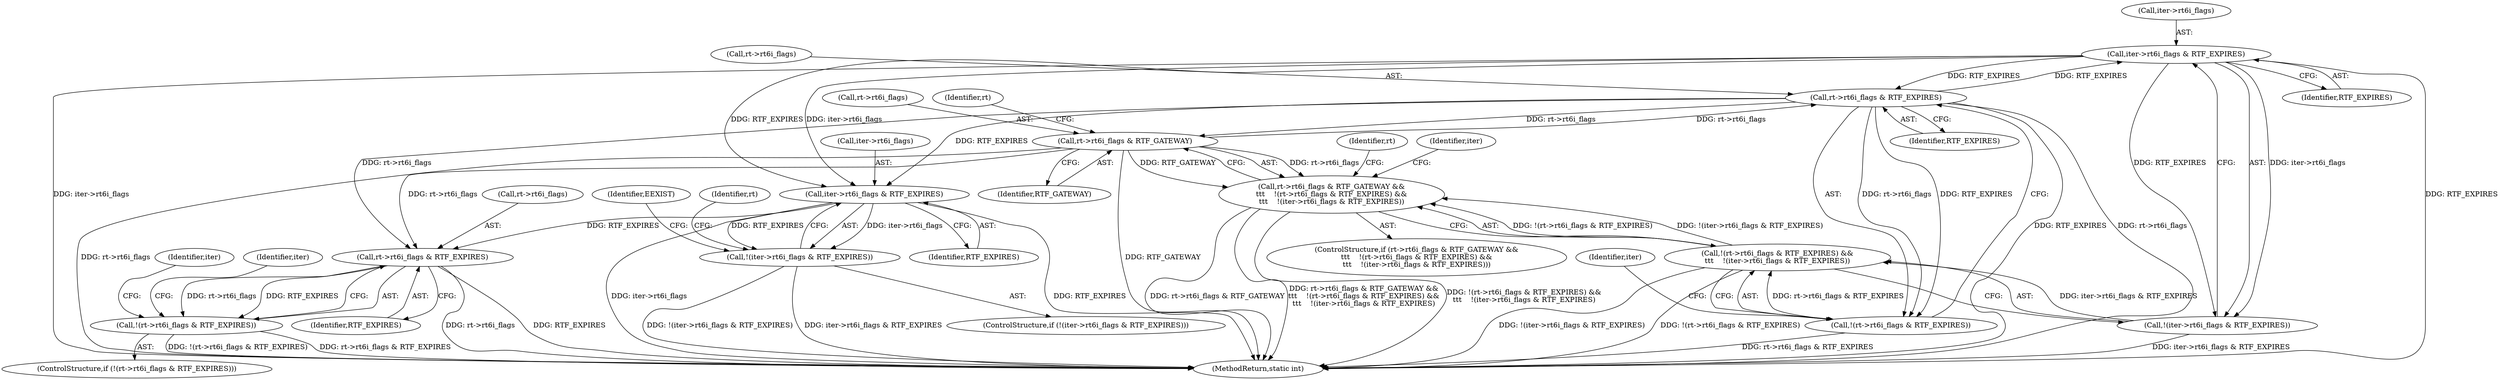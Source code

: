 digraph "1_linux_307f2fb95e9b96b3577916e73d92e104f8f26494@del" {
"1000287" [label="(Call,iter->rt6i_flags & RTF_EXPIRES)"];
"1000281" [label="(Call,rt->rt6i_flags & RTF_EXPIRES)"];
"1000274" [label="(Call,rt->rt6i_flags & RTF_GATEWAY)"];
"1000287" [label="(Call,iter->rt6i_flags & RTF_EXPIRES)"];
"1000244" [label="(Call,iter->rt6i_flags & RTF_EXPIRES)"];
"1000243" [label="(Call,!(iter->rt6i_flags & RTF_EXPIRES))"];
"1000254" [label="(Call,rt->rt6i_flags & RTF_EXPIRES)"];
"1000253" [label="(Call,!(rt->rt6i_flags & RTF_EXPIRES))"];
"1000273" [label="(Call,rt->rt6i_flags & RTF_GATEWAY &&\n\t\t\t    !(rt->rt6i_flags & RTF_EXPIRES) &&\n\t\t\t    !(iter->rt6i_flags & RTF_EXPIRES))"];
"1000280" [label="(Call,!(rt->rt6i_flags & RTF_EXPIRES))"];
"1000279" [label="(Call,!(rt->rt6i_flags & RTF_EXPIRES) &&\n\t\t\t    !(iter->rt6i_flags & RTF_EXPIRES))"];
"1000286" [label="(Call,!(iter->rt6i_flags & RTF_EXPIRES))"];
"1000242" [label="(ControlStructure,if (!(iter->rt6i_flags & RTF_EXPIRES)))"];
"1000248" [label="(Identifier,RTF_EXPIRES)"];
"1000275" [label="(Call,rt->rt6i_flags)"];
"1000272" [label="(ControlStructure,if (rt->rt6i_flags & RTF_GATEWAY &&\n\t\t\t    !(rt->rt6i_flags & RTF_EXPIRES) &&\n\t\t\t    !(iter->rt6i_flags & RTF_EXPIRES)))"];
"1000273" [label="(Call,rt->rt6i_flags & RTF_GATEWAY &&\n\t\t\t    !(rt->rt6i_flags & RTF_EXPIRES) &&\n\t\t\t    !(iter->rt6i_flags & RTF_EXPIRES))"];
"1000253" [label="(Call,!(rt->rt6i_flags & RTF_EXPIRES))"];
"1000291" [label="(Identifier,RTF_EXPIRES)"];
"1000252" [label="(ControlStructure,if (!(rt->rt6i_flags & RTF_EXPIRES)))"];
"1000283" [label="(Identifier,rt)"];
"1000294" [label="(Identifier,rt)"];
"1000529" [label="(MethodReturn,static int)"];
"1000263" [label="(Identifier,iter)"];
"1000288" [label="(Call,iter->rt6i_flags)"];
"1000274" [label="(Call,rt->rt6i_flags & RTF_GATEWAY)"];
"1000299" [label="(Identifier,iter)"];
"1000245" [label="(Call,iter->rt6i_flags)"];
"1000260" [label="(Identifier,iter)"];
"1000258" [label="(Identifier,RTF_EXPIRES)"];
"1000251" [label="(Identifier,EEXIST)"];
"1000254" [label="(Call,rt->rt6i_flags & RTF_EXPIRES)"];
"1000285" [label="(Identifier,RTF_EXPIRES)"];
"1000286" [label="(Call,!(iter->rt6i_flags & RTF_EXPIRES))"];
"1000243" [label="(Call,!(iter->rt6i_flags & RTF_EXPIRES))"];
"1000244" [label="(Call,iter->rt6i_flags & RTF_EXPIRES)"];
"1000256" [label="(Identifier,rt)"];
"1000287" [label="(Call,iter->rt6i_flags & RTF_EXPIRES)"];
"1000280" [label="(Call,!(rt->rt6i_flags & RTF_EXPIRES))"];
"1000255" [label="(Call,rt->rt6i_flags)"];
"1000282" [label="(Call,rt->rt6i_flags)"];
"1000281" [label="(Call,rt->rt6i_flags & RTF_EXPIRES)"];
"1000279" [label="(Call,!(rt->rt6i_flags & RTF_EXPIRES) &&\n\t\t\t    !(iter->rt6i_flags & RTF_EXPIRES))"];
"1000289" [label="(Identifier,iter)"];
"1000278" [label="(Identifier,RTF_GATEWAY)"];
"1000287" -> "1000286"  [label="AST: "];
"1000287" -> "1000291"  [label="CFG: "];
"1000288" -> "1000287"  [label="AST: "];
"1000291" -> "1000287"  [label="AST: "];
"1000286" -> "1000287"  [label="CFG: "];
"1000287" -> "1000529"  [label="DDG: RTF_EXPIRES"];
"1000287" -> "1000529"  [label="DDG: iter->rt6i_flags"];
"1000287" -> "1000244"  [label="DDG: iter->rt6i_flags"];
"1000287" -> "1000244"  [label="DDG: RTF_EXPIRES"];
"1000287" -> "1000281"  [label="DDG: RTF_EXPIRES"];
"1000287" -> "1000286"  [label="DDG: iter->rt6i_flags"];
"1000287" -> "1000286"  [label="DDG: RTF_EXPIRES"];
"1000281" -> "1000287"  [label="DDG: RTF_EXPIRES"];
"1000281" -> "1000280"  [label="AST: "];
"1000281" -> "1000285"  [label="CFG: "];
"1000282" -> "1000281"  [label="AST: "];
"1000285" -> "1000281"  [label="AST: "];
"1000280" -> "1000281"  [label="CFG: "];
"1000281" -> "1000529"  [label="DDG: RTF_EXPIRES"];
"1000281" -> "1000529"  [label="DDG: rt->rt6i_flags"];
"1000281" -> "1000244"  [label="DDG: RTF_EXPIRES"];
"1000281" -> "1000254"  [label="DDG: rt->rt6i_flags"];
"1000281" -> "1000274"  [label="DDG: rt->rt6i_flags"];
"1000281" -> "1000280"  [label="DDG: rt->rt6i_flags"];
"1000281" -> "1000280"  [label="DDG: RTF_EXPIRES"];
"1000274" -> "1000281"  [label="DDG: rt->rt6i_flags"];
"1000274" -> "1000273"  [label="AST: "];
"1000274" -> "1000278"  [label="CFG: "];
"1000275" -> "1000274"  [label="AST: "];
"1000278" -> "1000274"  [label="AST: "];
"1000283" -> "1000274"  [label="CFG: "];
"1000273" -> "1000274"  [label="CFG: "];
"1000274" -> "1000529"  [label="DDG: rt->rt6i_flags"];
"1000274" -> "1000529"  [label="DDG: RTF_GATEWAY"];
"1000274" -> "1000254"  [label="DDG: rt->rt6i_flags"];
"1000274" -> "1000273"  [label="DDG: rt->rt6i_flags"];
"1000274" -> "1000273"  [label="DDG: RTF_GATEWAY"];
"1000244" -> "1000243"  [label="AST: "];
"1000244" -> "1000248"  [label="CFG: "];
"1000245" -> "1000244"  [label="AST: "];
"1000248" -> "1000244"  [label="AST: "];
"1000243" -> "1000244"  [label="CFG: "];
"1000244" -> "1000529"  [label="DDG: RTF_EXPIRES"];
"1000244" -> "1000529"  [label="DDG: iter->rt6i_flags"];
"1000244" -> "1000243"  [label="DDG: iter->rt6i_flags"];
"1000244" -> "1000243"  [label="DDG: RTF_EXPIRES"];
"1000244" -> "1000254"  [label="DDG: RTF_EXPIRES"];
"1000243" -> "1000242"  [label="AST: "];
"1000251" -> "1000243"  [label="CFG: "];
"1000256" -> "1000243"  [label="CFG: "];
"1000243" -> "1000529"  [label="DDG: iter->rt6i_flags & RTF_EXPIRES"];
"1000243" -> "1000529"  [label="DDG: !(iter->rt6i_flags & RTF_EXPIRES)"];
"1000254" -> "1000253"  [label="AST: "];
"1000254" -> "1000258"  [label="CFG: "];
"1000255" -> "1000254"  [label="AST: "];
"1000258" -> "1000254"  [label="AST: "];
"1000253" -> "1000254"  [label="CFG: "];
"1000254" -> "1000529"  [label="DDG: rt->rt6i_flags"];
"1000254" -> "1000529"  [label="DDG: RTF_EXPIRES"];
"1000254" -> "1000253"  [label="DDG: rt->rt6i_flags"];
"1000254" -> "1000253"  [label="DDG: RTF_EXPIRES"];
"1000253" -> "1000252"  [label="AST: "];
"1000260" -> "1000253"  [label="CFG: "];
"1000263" -> "1000253"  [label="CFG: "];
"1000253" -> "1000529"  [label="DDG: !(rt->rt6i_flags & RTF_EXPIRES)"];
"1000253" -> "1000529"  [label="DDG: rt->rt6i_flags & RTF_EXPIRES"];
"1000273" -> "1000272"  [label="AST: "];
"1000273" -> "1000279"  [label="CFG: "];
"1000279" -> "1000273"  [label="AST: "];
"1000294" -> "1000273"  [label="CFG: "];
"1000299" -> "1000273"  [label="CFG: "];
"1000273" -> "1000529"  [label="DDG: rt->rt6i_flags & RTF_GATEWAY"];
"1000273" -> "1000529"  [label="DDG: rt->rt6i_flags & RTF_GATEWAY &&\n\t\t\t    !(rt->rt6i_flags & RTF_EXPIRES) &&\n\t\t\t    !(iter->rt6i_flags & RTF_EXPIRES)"];
"1000273" -> "1000529"  [label="DDG: !(rt->rt6i_flags & RTF_EXPIRES) &&\n\t\t\t    !(iter->rt6i_flags & RTF_EXPIRES)"];
"1000279" -> "1000273"  [label="DDG: !(rt->rt6i_flags & RTF_EXPIRES)"];
"1000279" -> "1000273"  [label="DDG: !(iter->rt6i_flags & RTF_EXPIRES)"];
"1000280" -> "1000279"  [label="AST: "];
"1000289" -> "1000280"  [label="CFG: "];
"1000279" -> "1000280"  [label="CFG: "];
"1000280" -> "1000529"  [label="DDG: rt->rt6i_flags & RTF_EXPIRES"];
"1000280" -> "1000279"  [label="DDG: rt->rt6i_flags & RTF_EXPIRES"];
"1000279" -> "1000286"  [label="CFG: "];
"1000286" -> "1000279"  [label="AST: "];
"1000279" -> "1000529"  [label="DDG: !(iter->rt6i_flags & RTF_EXPIRES)"];
"1000279" -> "1000529"  [label="DDG: !(rt->rt6i_flags & RTF_EXPIRES)"];
"1000286" -> "1000279"  [label="DDG: iter->rt6i_flags & RTF_EXPIRES"];
"1000286" -> "1000529"  [label="DDG: iter->rt6i_flags & RTF_EXPIRES"];
}
